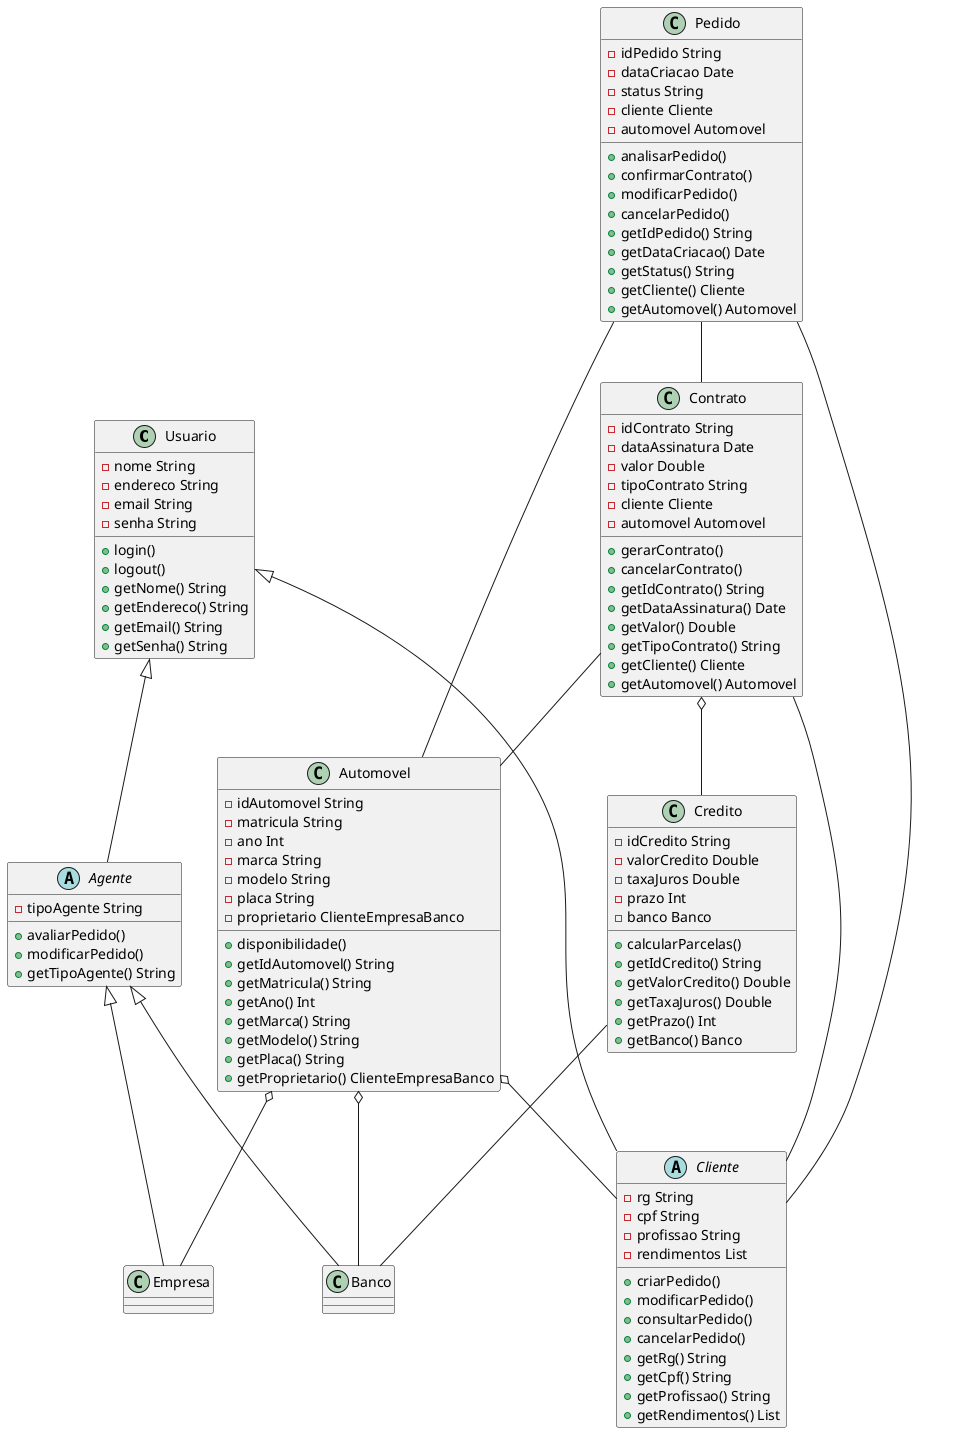 @startuml
class Usuario {
  - nome String
  - endereco String
  - email String
  - senha String
  + login()
  + logout()
  + getNome() String
  + getEndereco() String
  + getEmail() String
  + getSenha() String
}

abstract class Cliente extends Usuario {
  - rg String
  - cpf String
  - profissao String
  - rendimentos List
  + criarPedido()
  + modificarPedido()
  + consultarPedido()
  + cancelarPedido()
  + getRg() String
  + getCpf() String
  + getProfissao() String
  + getRendimentos() List
}

abstract class Agente extends Usuario {
  - tipoAgente String
  + avaliarPedido()
  + modificarPedido()
  + getTipoAgente() String
}

class Banco extends Agente {
}

class Empresa extends Agente {
}

class Pedido {
  - idPedido String
  - dataCriacao Date
  - status String
  - cliente Cliente
  - automovel Automovel
  + analisarPedido()
  + confirmarContrato()
  + modificarPedido()
  + cancelarPedido()
  + getIdPedido() String
  + getDataCriacao() Date
  + getStatus() String
  + getCliente() Cliente
  + getAutomovel() Automovel
}

class Contrato {
  - idContrato String
  - dataAssinatura Date
  - valor Double
  - tipoContrato String
  - cliente Cliente
  - automovel Automovel
  + gerarContrato()
  + cancelarContrato()
  + getIdContrato() String
  + getDataAssinatura() Date
  + getValor() Double
  + getTipoContrato() String
  + getCliente() Cliente
  + getAutomovel() Automovel
}

class Credito {
  - idCredito String
  - valorCredito Double
  - taxaJuros Double
  - prazo Int
  - banco Banco
  + calcularParcelas()
  + getIdCredito() String
  + getValorCredito() Double
  + getTaxaJuros() Double
  + getPrazo() Int
  + getBanco() Banco
}

class Automovel {
  - idAutomovel String
  - matricula String
  - ano Int
  - marca String
  - modelo String
  - placa String
  - proprietario ClienteEmpresaBanco
  + disponibilidade()
  + getIdAutomovel() String
  + getMatricula() String
  + getAno() Int
  + getMarca() String
  + getModelo() String
  + getPlaca() String
  + getProprietario() ClienteEmpresaBanco
}

'Usuario -- Cliente'
'Usuario -- Agente'
'Agente -- Banco'
'Agente -- Empresa'
Pedido -- Cliente
Pedido -- Automovel
Pedido -- Contrato
Contrato -- Cliente
Contrato -- Automovel
Contrato o-- Credito
Credito -- Banco
Automovel o-- Cliente
Automovel o-- Empresa
Automovel o-- Banco
@enduml
